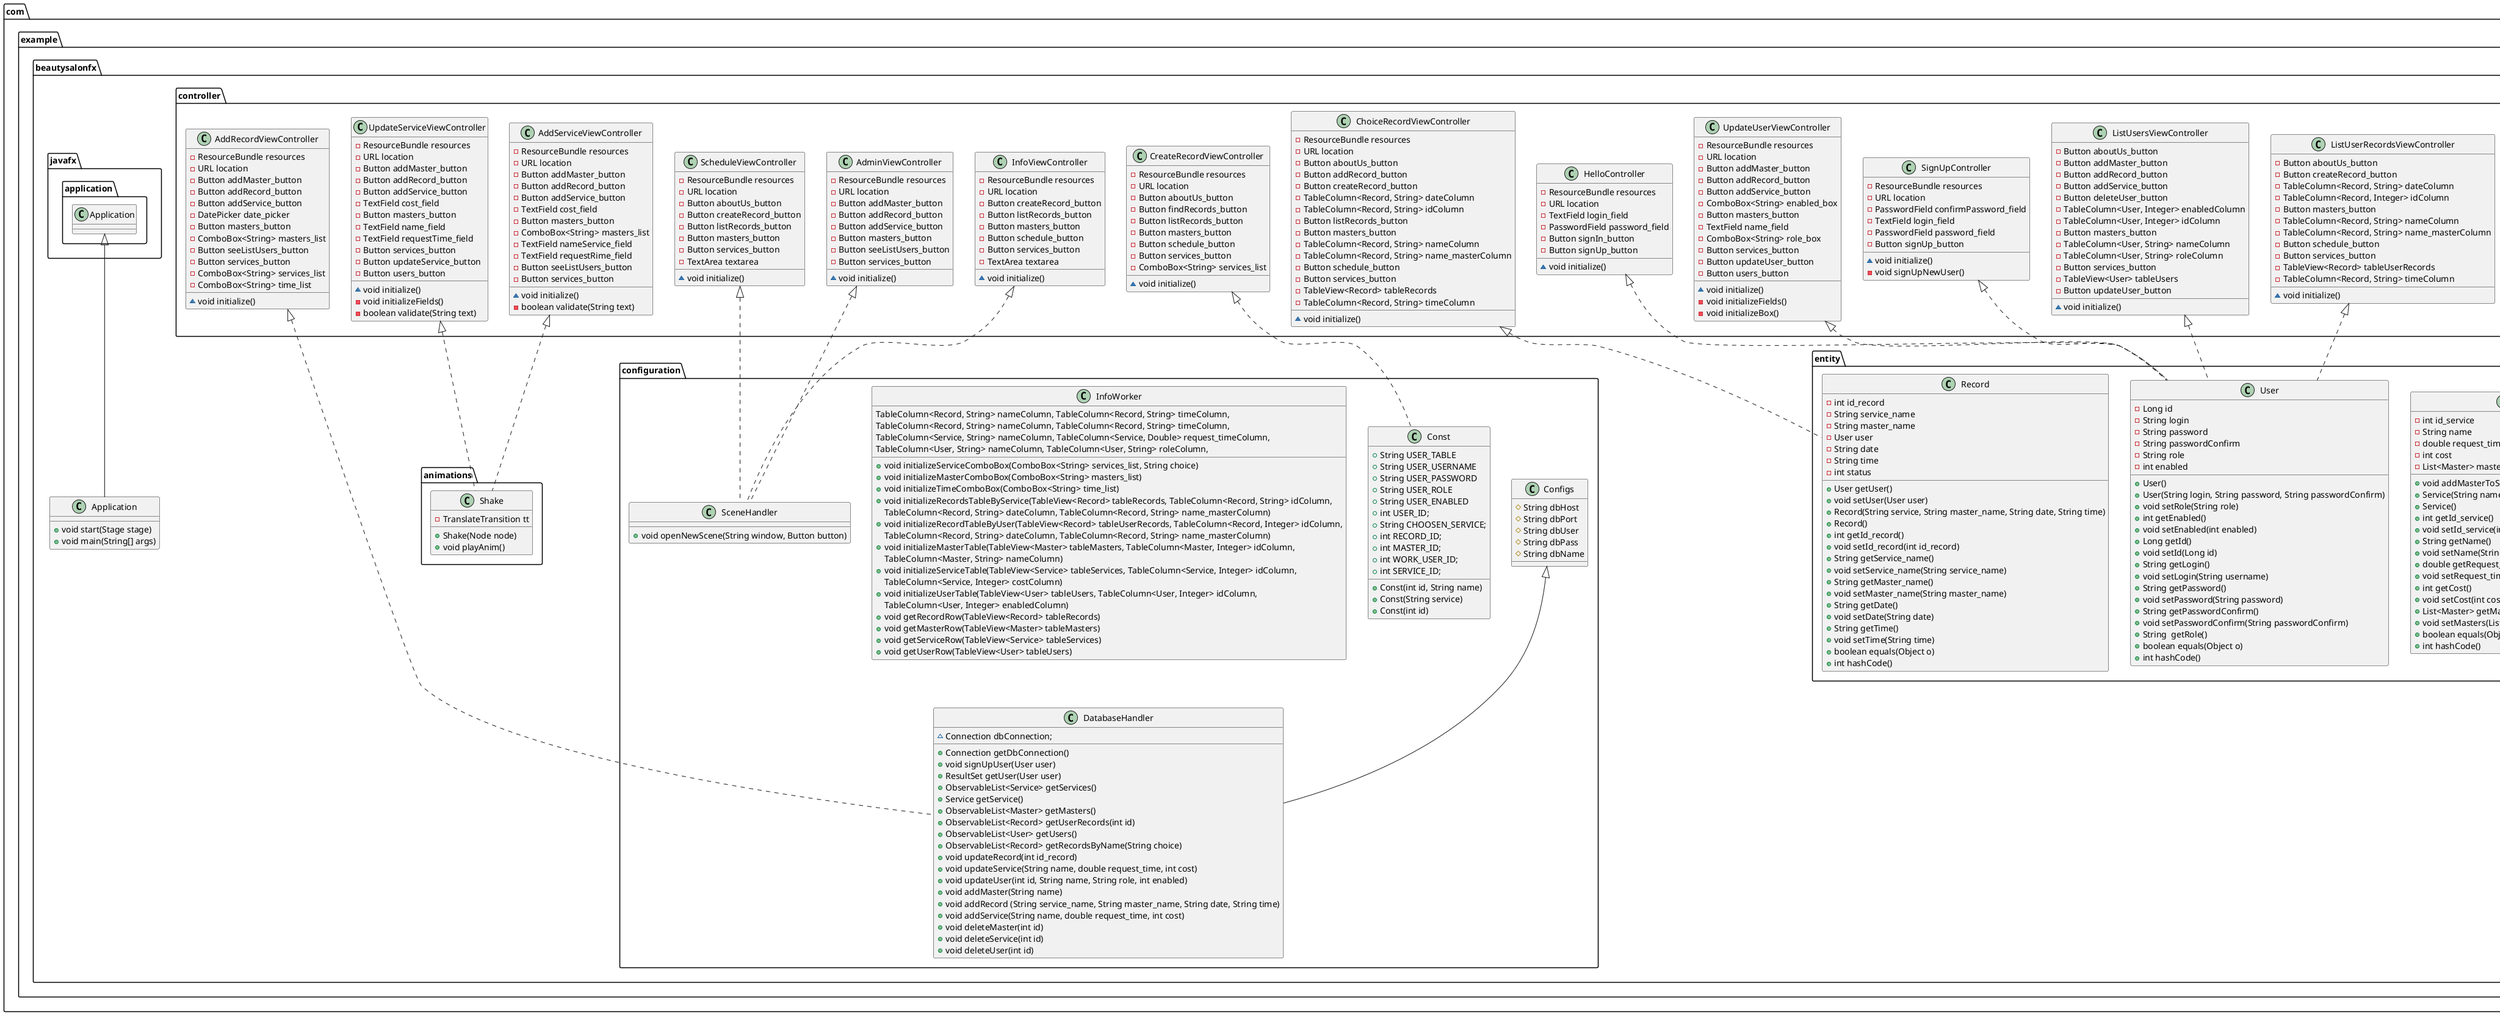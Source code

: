 @startuml
'https://plantuml.com/class-diagram

package "com.example.beautysalonfx.animations" {
    class Shake {
    -TranslateTransition tt
    +Shake(Node node)
    +void playAnim()
    }
}

package "com.example.beautysalonfx.configuration" {
    class Configs {
        # String dbHost
        # String dbPort
        # String dbUser
        # String dbPass
        # String dbName
    }
    class Const {
        + String USER_TABLE
        +  String USER_USERNAME
        +  String USER_PASSWORD
        +  String USER_ROLE
        +  String USER_ENABLED
        +  int USER_ID;
        +  String CHOOSEN_SERVICE;
        +  int RECORD_ID;
        +  int MASTER_ID;
        +  int WORK_USER_ID;
        +  int SERVICE_ID;
        + Const(int id, String name)
        + Const(String service)
        + Const(int id)
    }
class DatabaseHandler extends Configs{

        ~Connection dbConnection;

        + Connection getDbConnection()
        + void signUpUser(User user)
        + ResultSet getUser(User user)
        + ObservableList<Service> getServices()
        + Service getService()
        + ObservableList<Master> getMasters()
        + ObservableList<Record> getUserRecords(int id)
        + ObservableList<User> getUsers()
        + ObservableList<Record> getRecordsByName(String choice)
        + void updateRecord(int id_record)
        + void updateService(String name, double request_time, int cost)
        + void updateUser(int id, String name, String role, int enabled)
        + void addMaster(String name)
        + void addRecord (String service_name, String master_name, String date, String time)
        + void addService(String name, double request_time, int cost)
        + void deleteMaster(int id)
        + void deleteService(int id)
        + void deleteUser(int id)
    }

class InfoWorker {
        + void initializeServiceComboBox(ComboBox<String> services_list, String choice)
        + void initializeMasterComboBox(ComboBox<String> masters_list)
        + void initializeTimeComboBox(ComboBox<String> time_list)
        + void initializeRecordsTableByService(TableView<Record> tableRecords, TableColumn<Record, String> idColumn,
                                           TableColumn<Record, String> nameColumn, TableColumn<Record, String> timeColumn,
                                           TableColumn<Record, String> dateColumn, TableColumn<Record, String> name_masterColumn)
        + void initializeRecordTableByUser(TableView<Record> tableUserRecords, TableColumn<Record, Integer> idColumn,
                                                TableColumn<Record, String> nameColumn, TableColumn<Record, String> timeColumn,
                                                TableColumn<Record, String> dateColumn, TableColumn<Record, String> name_masterColumn)
        + void initializeMasterTable(TableView<Master> tableMasters, TableColumn<Master, Integer> idColumn,
                                          TableColumn<Master, String> nameColumn)
        + void initializeServiceTable(TableView<Service> tableServices, TableColumn<Service, Integer> idColumn,
                                           TableColumn<Service, String> nameColumn, TableColumn<Service, Double> request_timeColumn,
                                           TableColumn<Service, Integer> costColumn)
        + void initializeUserTable(TableView<User> tableUsers, TableColumn<User, Integer> idColumn,
                                        TableColumn<User, String> nameColumn, TableColumn<User, String> roleColumn,
                                        TableColumn<User, Integer> enabledColumn)
        + void getRecordRow(TableView<Record> tableRecords)
        + void getMasterRow(TableView<Master> tableMasters)
        + void getServiceRow(TableView<Service> tableServices)
        + void getUserRow(TableView<User> tableUsers)
    }

    class SceneHandler {
        + void openNewScene(String window, Button button)
    }
}

package "com.example.beautysalonfx.controller" {
    class AddMasterViewController {
        - ResourceBundle resources
        - URL location
        - Button addMaster_button
        - Button addRecord_button
        - Button addService_button
        - Button masters_button
        - TextField name_field
        - Button seeListUsers_button
        - Button services_button
        - ComboBox<String> services_list
        ~ void initialize()
    }

    class AddRecordViewController {
        - ResourceBundle resources
        - URL location
        - Button addMaster_button
        - Button addRecord_button
        - Button addService_button
        - DatePicker date_picker
        - Button masters_button
        - ComboBox<String> masters_list
        - Button seeListUsers_button
        - Button services_button
        - ComboBox<String> services_list
        - ComboBox<String> time_list
        ~ void initialize()
    }

    class AddServiceViewController {
        - ResourceBundle resources
        - URL location
        - Button addMaster_button
        - Button addRecord_button
        - Button addService_button
        - TextField cost_field
        - Button masters_button
        - ComboBox<String> masters_list
        - TextField nameService_field
        - TextField requestRime_field
        - Button seeListUsers_button
        - Button services_button
        ~ void initialize()
        - boolean validate(String text)
    }

    class AdminViewController {
        - ResourceBundle resources
        - URL location
        - Button addMaster_button
        - Button addRecord_button
        - Button addService_button
        - Button masters_button
        - Button seeListUsers_button
        - Button services_button
        ~ void initialize()
    }

   class ChoiceRecordViewController {
        - ResourceBundle resources
        - URL location
        - Button aboutUs_button
        - Button addRecord_button
        - Button createRecord_button
        - TableColumn<Record, String> dateColumn
        - TableColumn<Record, String> idColumn
        - Button listRecords_button
        - Button masters_button
        - TableColumn<Record, String> nameColumn
        - TableColumn<Record, String> name_masterColumn
        - Button schedule_button
        - Button services_button
        - TableView<Record> tableRecords
        - TableColumn<Record, String> timeColumn
        ~ void initialize()
    }

    class CreateRecordViewController {
        - ResourceBundle resources
        - URL location
        - Button aboutUs_button
        - Button findRecords_button
        - Button listRecords_button
        - Button masters_button
        - Button schedule_button
        - Button services_button
        - ComboBox<String> services_list
        ~ void initialize()
    }


    class HelloController {
        - ResourceBundle resources
        - URL location
        - TextField login_field
        - PasswordField password_field
        - Button signIn_button
        - Button signUp_button
        ~ void initialize()
    }

    class InfoViewController {
        - ResourceBundle resources
        - URL location
        - Button createRecord_button
        - Button listRecords_button
        - Button masters_button
        - Button schedule_button
        - Button services_button
        - TextArea textarea
        ~ void initialize()
    }

    class ListMastersViewController {
        - ResourceBundle resources
        - URL location
        - Button addMaster_button
        - Button addRecord_button
        - Button addService_button
        - Button deleteMaster_button
        - TableColumn<Master, Integer> idColumn
        - TableColumn<Master, String> nameColumn
        - Button services_button
        - TableView<Master> tableMasters
        - Button users_button
        ~ void initialize()
    }

    class ListServicesViewController {
        - ResourceBundle resources
        - URL location
        - Button addMaster_button
        - Button addRecord_button
        - Button addService_button
        - TableColumn<Service, Integer> costColumn
        - Button deleteService_button
        - TableColumn<Service, Integer> idColumn
        - Button masters_button
        - TableColumn<Service, String> nameColumn
        - TableColumn<Service, Double> request_timeColumn
        - TableView<Service> tableServices
        - Button updateService_button
        - Button users_button
        ~ void initialize()
    }

    class ListUserRecordsViewController {
        - Button aboutUs_button
        - Button createRecord_button
        - TableColumn<Record, String> dateColumn
        - TableColumn<Record, Integer> idColumn
        - Button masters_button
        - TableColumn<Record, String> nameColumn
        - TableColumn<Record, String> name_masterColumn
        - Button schedule_button
        - Button services_button
        - TableView<Record> tableUserRecords
        - TableColumn<Record, String> timeColumn
        ~ void initialize()
    }

    class ListUsersViewController {
        - Button aboutUs_button
        - Button addMaster_button
        - Button addRecord_button
        - Button addService_button
        - Button deleteUser_button
        - TableColumn<User, Integer> enabledColumn
        - TableColumn<User, Integer> idColumn
        - Button masters_button
        - TableColumn<User, String> nameColumn
        - TableColumn<User, String> roleColumn
        - Button services_button
        - TableView<User> tableUsers
        - Button updateUser_button
        ~ void initialize()
    }

    class MastersViewController {
        - Button aboutUs_button
        - Button createRecord_button
        - TableColumn<Master, Integer> idColumn
        - Button listRecords_button
        - TableColumn<Master, String> nameColumn
        - Button schedule_button
        - Button services_button
        - TableView<Master> tableMasters
        ~ void initialize()
    }

    class ScheduleViewController {
        - ResourceBundle resources
        - URL location
        - Button aboutUs_button
        - Button createRecord_button
        - Button listRecords_button
        - Button masters_button
        - Button services_button
        - TextArea textarea
        ~ void initialize()
    }

    class ServicesViewController {
        - ResourceBundle resources
        - URL location
        - Button aboutUs_button
        - TableColumn<Service, Integer> costColumn
        - Button createRecord_button
        - TableColumn<Service, Integer> idColumn
        - Button listRecords_button
        - Button masters_button
        - TableColumn<Service, String> nameColumn
        - TableColumn<Service, Double> request_timeColumn
        - Button schedule_button
        - TableView<Service> tableServices
        ~ void initialize()
    }

    class SignUpController {
        - ResourceBundle resources
        - URL location
        - PasswordField confirmPassword_field
        - TextField login_field
        - PasswordField password_field
        - Button signUp_button
        ~ void initialize()
        - void signUpNewUser()
    }

    class UpdateServiceViewController {
        - ResourceBundle resources
        - URL location
        - Button addMaster_button
        - Button addRecord_button
        - Button addService_button
        - TextField cost_field
        - Button masters_button
        - TextField name_field
        - TextField requestTime_field
        - Button services_button
        - Button updateService_button
        - Button users_button
        ~ void initialize()
        - void initializeFields()
        - boolean validate(String text)
    }

    class UpdateUserViewController {
        - ResourceBundle resources
        - URL location
        - Button addMaster_button
        - Button addRecord_button
        - Button addService_button
        - ComboBox<String> enabled_box
        - Button masters_button
        - TextField name_field
        - ComboBox<String> role_box
        - Button services_button
        - Button updateUser_button
        - Button users_button
        ~ void initialize()
        - void initializeFields()
        - void initializeBox()
    }
}

package "com.example.beautysalonfx.entity" {
    class Master {
        - int id_master
        - String name
        - List<Service> services
        + void addServiceToMaster(Service service)
        + Master(String name, List<Service> services)
        + Master(String name)
        + Master()
        + int getId_master()
        + void setId_master(int id_master)
        + String getName()
        + void setName(String name)
        + List<Service> getServices()
        + void setServices(List<Service> services)
        + boolean equals(Object o)
        + int hashCode()
    }
    class Record {
        - int id_record
        - String service_name
        - String master_name
        - User user
        - String date
        - String time
        - int status
        + User getUser()
        + void setUser(User user)
        + Record(String service, String master_name, String date, String time)
        + Record()
        + int getId_record()
        + void setId_record(int id_record)
        + String getService_name()
        + void setService_name(String service_name)
        + String getMaster_name()
        + void setMaster_name(String master_name)
        + String getDate()
        + void setDate(String date)
        + String getTime()
        + void setTime(String time)
        + boolean equals(Object o)
        + int hashCode()
    }
    class Service {
        - int id_service
        - String name
        - double request_time
        - int cost
        - List<Master> masters
        + void addMasterToService(Master master)
        + Service(String name, double request_time, int cost)
        + Service()
        + int getId_service()
        + void setId_service(int id_service)
        + String getName()
        + void setName(String name)
        + double getRequest_time()
        + void setRequest_time(double request_time)
        + int getCost()
        + void setCost(int cost)
        + List<Master> getMasters()
        + void setMasters(List<Master> masters)
        + boolean equals(Object o)
        + int hashCode()
    }
    class User {
        - Long id
        - String login
        - String password
        - String passwordConfirm
        - String role
        - int enabled
        + User()
        + User(String login, String password, String passwordConfirm)
        + void setRole(String role)
        + int getEnabled()
        + void setEnabled(int enabled)
        + Long getId()
        + void setId(Long id)
        + String getLogin()
        + void setLogin(String username)
        + String getPassword()
        + void setPassword(String password)
        + String getPasswordConfirm()
        + void setPasswordConfirm(String passwordConfirm)
        + String  getRole()
        + boolean equals(Object o)
        + int hashCode()
    }
}

package "com.example.beautysalonfx"{
    class Application extends javafx.application.Application {

    + void start(Stage stage)
    + void main(String[] args)
    }
}


'addMasterViewController <.. DatabaseHandler
'addMasterViewController <.. SceneHandler
'
'AddRecordViewController <.. InfoWorker
AddRecordViewController <|.. DatabaseHandler
'AddRecordViewController <.. SceneHandler

AddServiceViewController <|.. Shake

AdminViewController <|.. SceneHandler

ChoiceRecordViewController <|.. Record

CreateRecordViewController <|.. Const

HelloController <|.. User

InfoViewController <|.. SceneHandler

ListMastersViewController <|.. Master

ListServicesViewController <|.. Service

ListUserRecordsViewController <|.. User

ListUsersViewController <|.. User

MastersViewController <|.. Master

ScheduleViewController <|.. SceneHandler

ServicesViewController <|.. Service

SignUpController <|.. User

UpdateServiceViewController <|.. Shake
UpdateUserViewController <|.. User


@enduml